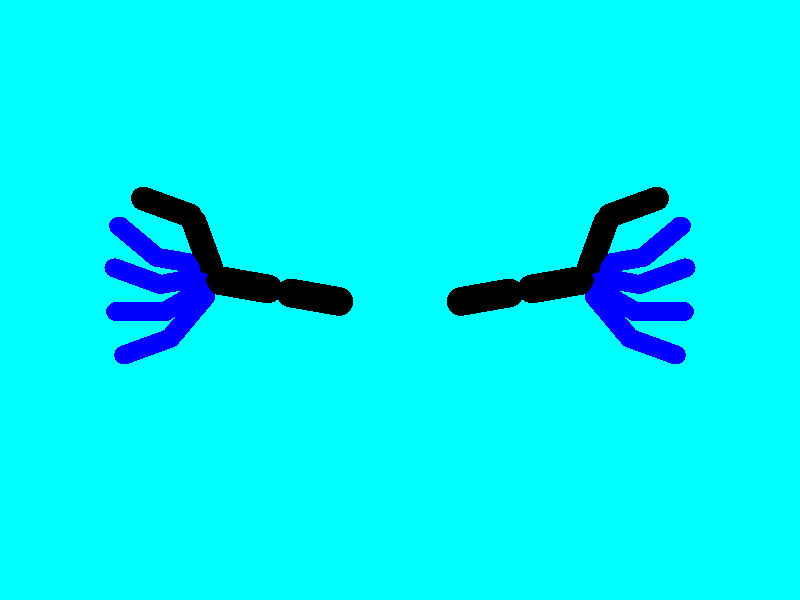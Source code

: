 #include "colors.inc"

#macro parts(r)
sphere_sweep{ 
  linear_spline
  2,
  <0,0,0>,r
  <0,-2,0>,r
  }
#end

background { color Cyan }
camera{
 location <0, 0,-10>
 look_at<0,0,0>    }
light_source{ < 0,5,-10> color White}

#macro finger()
union{ 
 object{    parts(0.4)   }
 object{    parts(0.4)
       rotate<0,0,-30>
       translate <1,2,0>  }

 pigment { color Blue}
}
#end

#macro hand(r)
// hand
union{
#for(c, 0, 3, 1)
	object{finger()
			rotate<0, 0, c*20>
			translate<-c, -c/3, 0>
	}
#end
	union{
		object{
			parts(0.5)
			rotate<0, -1, 120>
			translate<0, -2, 0>
		}
		object{
			parts(0.5)
			rotate<0, 0, -10>
			translate<2.3, 1.2,0>
		}
	}
		object{
			parts(0.6)
			translate<-0.5, -2.5, 0>
		}
		object{
			parts(0.6)
			translate<-0.5, -5.5, 0>
		}

rotate<0, r, 0>
scale(0.4)
}
#end

object{
	hand(0)
	translate<0, 4, 0>
	rotate<0, 0, 40+40*cos(-2*pi*clock)>
}
object{
	hand(-180)
	translate<0, 4, 0>
	rotate<0, 0, -40-40*cos(2*pi*clock)>
}




